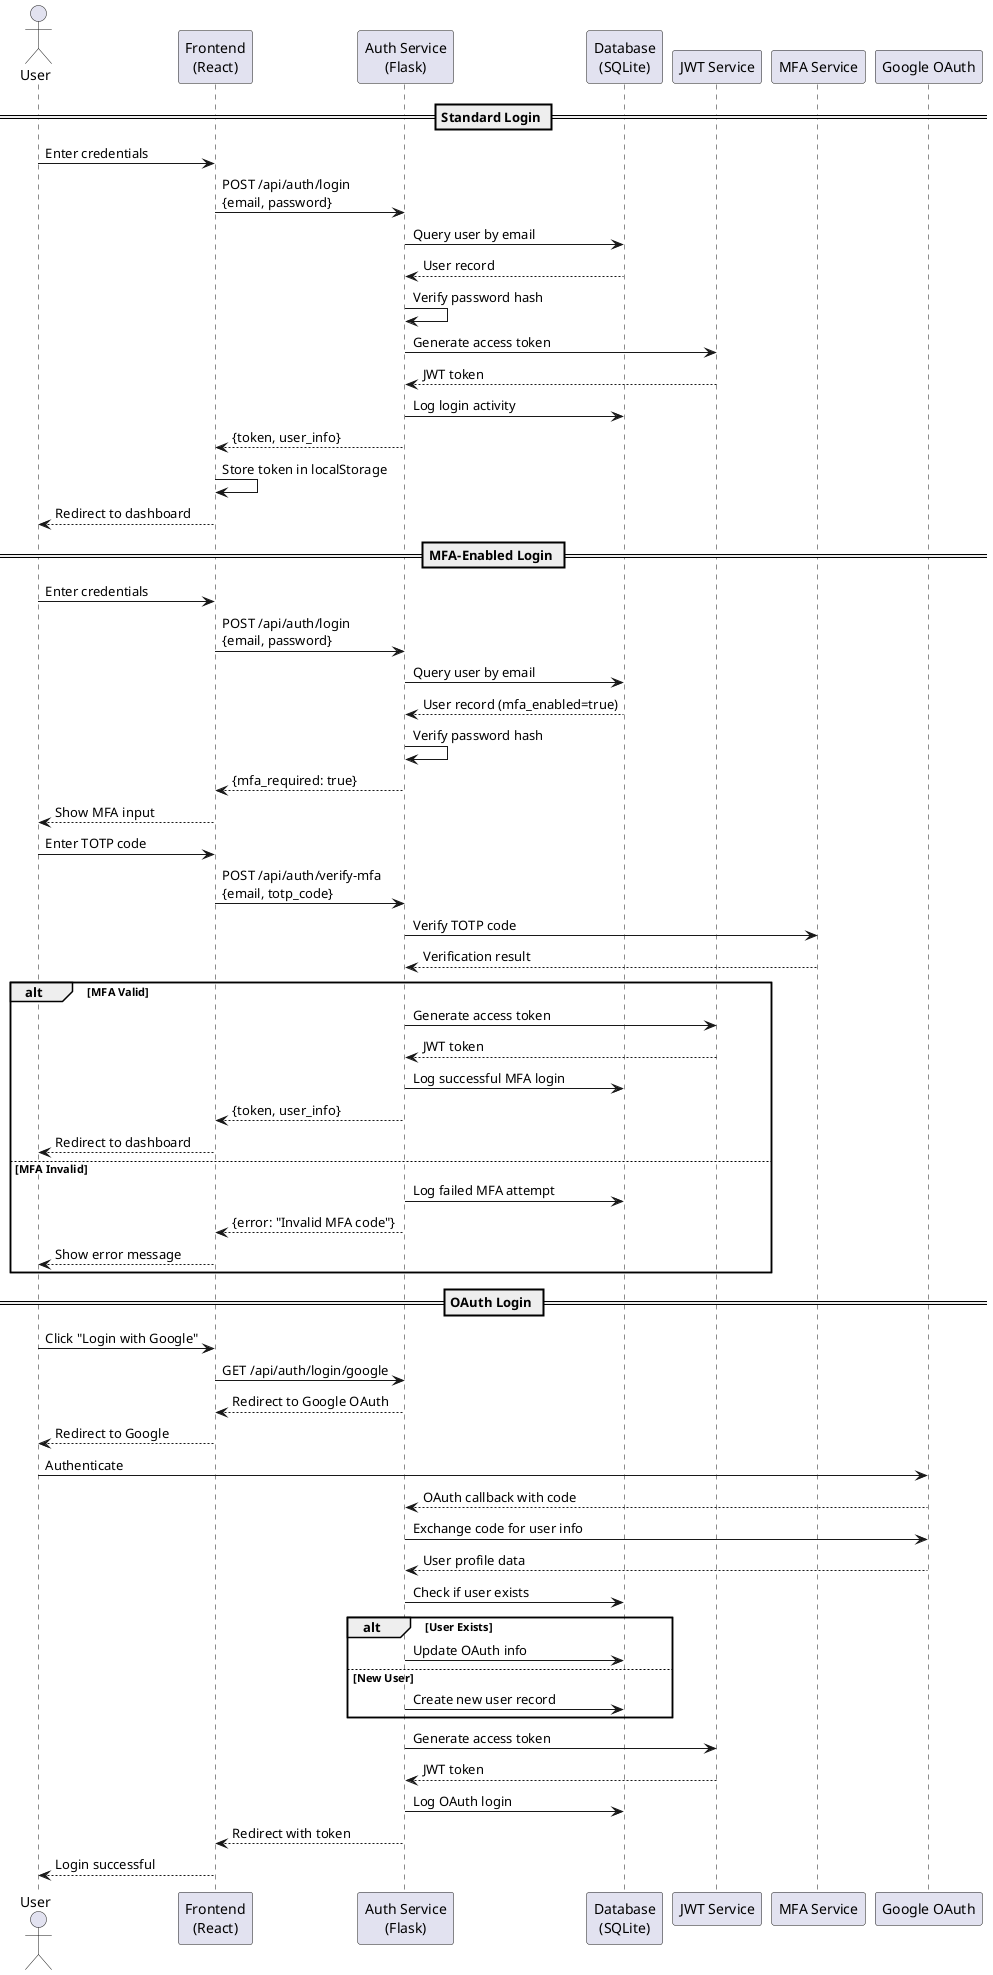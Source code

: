 @startuml User_Authentication_Sequence

actor User
participant "Frontend\n(React)" as Frontend
participant "Auth Service\n(Flask)" as AuthService
participant "Database\n(SQLite)" as Database
participant "JWT Service" as JWT
participant "MFA Service" as MFA

== Standard Login ==
User -> Frontend: Enter credentials
Frontend -> AuthService: POST /api/auth/login\n{email, password}
AuthService -> Database: Query user by email
Database --> AuthService: User record
AuthService -> AuthService: Verify password hash
AuthService -> JWT: Generate access token
JWT --> AuthService: JWT token
AuthService -> Database: Log login activity
AuthService --> Frontend: {token, user_info}
Frontend -> Frontend: Store token in localStorage
Frontend --> User: Redirect to dashboard

== MFA-Enabled Login ==
User -> Frontend: Enter credentials
Frontend -> AuthService: POST /api/auth/login\n{email, password}
AuthService -> Database: Query user by email
Database --> AuthService: User record (mfa_enabled=true)
AuthService -> AuthService: Verify password hash
AuthService --> Frontend: {mfa_required: true}
Frontend --> User: Show MFA input
User -> Frontend: Enter TOTP code
Frontend -> AuthService: POST /api/auth/verify-mfa\n{email, totp_code}
AuthService -> MFA: Verify TOTP code
MFA --> AuthService: Verification result
alt MFA Valid
    AuthService -> JWT: Generate access token
    JWT --> AuthService: JWT token
    AuthService -> Database: Log successful MFA login
    AuthService --> Frontend: {token, user_info}
    Frontend --> User: Redirect to dashboard
else MFA Invalid
    AuthService -> Database: Log failed MFA attempt
    AuthService --> Frontend: {error: "Invalid MFA code"}
    Frontend --> User: Show error message
end

== OAuth Login ==
User -> Frontend: Click "Login with Google"
Frontend -> AuthService: GET /api/auth/login/google
AuthService --> Frontend: Redirect to Google OAuth
Frontend --> User: Redirect to Google
User -> "Google OAuth" as Google: Authenticate
Google --> AuthService: OAuth callback with code
AuthService -> Google: Exchange code for user info
Google --> AuthService: User profile data
AuthService -> Database: Check if user exists
alt User Exists
    AuthService -> Database: Update OAuth info
else New User
    AuthService -> Database: Create new user record
end
AuthService -> JWT: Generate access token
JWT --> AuthService: JWT token
AuthService -> Database: Log OAuth login
AuthService --> Frontend: Redirect with token
Frontend --> User: Login successful

@enduml
